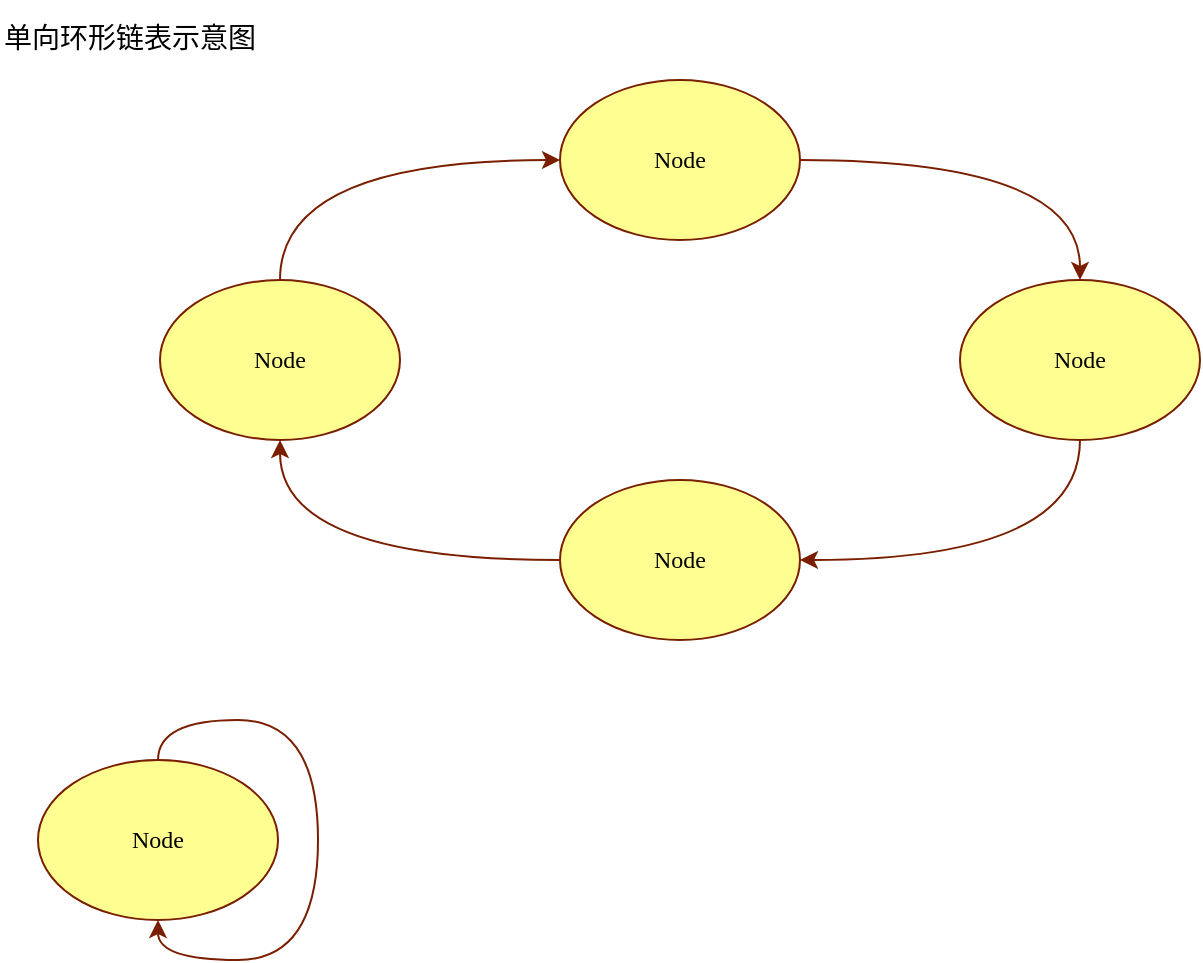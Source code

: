 <mxfile version="15.3.8" type="device" pages="3"><diagram id="kP-9-1ylb__ew8-qWJrG" name="第 1 页"><mxGraphModel dx="786" dy="580" grid="0" gridSize="10" guides="1" tooltips="1" connect="1" arrows="1" fold="1" page="1" pageScale="1" pageWidth="400000" pageHeight="400000" math="0" shadow="0"><root><mxCell id="0"/><mxCell id="1" parent="0"/><mxCell id="DASXPJtAOIXakPWjFo9H-1" value="单向环形链表示意图" style="text;html=1;strokeColor=none;fillColor=none;align=center;verticalAlign=middle;whiteSpace=wrap;rounded=0;fontSize=14;fontFamily=Garamond;" vertex="1" parent="1"><mxGeometry x="120" y="40" width="130" height="40" as="geometry"/></mxCell><mxCell id="DASXPJtAOIXakPWjFo9H-6" style="edgeStyle=orthogonalEdgeStyle;rounded=0;orthogonalLoop=1;jettySize=auto;html=1;exitX=1;exitY=0.5;exitDx=0;exitDy=0;curved=1;strokeColor=#7A1E00;" edge="1" parent="1" source="DASXPJtAOIXakPWjFo9H-2" target="DASXPJtAOIXakPWjFo9H-4"><mxGeometry relative="1" as="geometry"/></mxCell><mxCell id="DASXPJtAOIXakPWjFo9H-2" value="Node" style="ellipse;whiteSpace=wrap;html=1;fillColor=#FFFF91;strokeColor=#7A1E00;fontFamily=Garamond;" vertex="1" parent="1"><mxGeometry x="400" y="80" width="120" height="80" as="geometry"/></mxCell><mxCell id="DASXPJtAOIXakPWjFo9H-8" style="edgeStyle=orthogonalEdgeStyle;curved=1;rounded=0;orthogonalLoop=1;jettySize=auto;html=1;exitX=0;exitY=0.5;exitDx=0;exitDy=0;strokeColor=#7A1E00;" edge="1" parent="1" source="DASXPJtAOIXakPWjFo9H-3" target="DASXPJtAOIXakPWjFo9H-5"><mxGeometry relative="1" as="geometry"/></mxCell><mxCell id="DASXPJtAOIXakPWjFo9H-3" value="Node" style="ellipse;whiteSpace=wrap;html=1;strokeColor=#7A1E00;fillColor=#FFFF91;fontFamily=Garamond;" vertex="1" parent="1"><mxGeometry x="400" y="280" width="120" height="80" as="geometry"/></mxCell><mxCell id="DASXPJtAOIXakPWjFo9H-7" style="edgeStyle=orthogonalEdgeStyle;curved=1;rounded=0;orthogonalLoop=1;jettySize=auto;html=1;exitX=0.5;exitY=1;exitDx=0;exitDy=0;entryX=1;entryY=0.5;entryDx=0;entryDy=0;strokeColor=#7A1E00;" edge="1" parent="1" source="DASXPJtAOIXakPWjFo9H-4" target="DASXPJtAOIXakPWjFo9H-3"><mxGeometry relative="1" as="geometry"/></mxCell><mxCell id="DASXPJtAOIXakPWjFo9H-4" value="Node" style="ellipse;whiteSpace=wrap;html=1;strokeColor=#7A1E00;fillColor=#FFFF91;fontFamily=Garamond;" vertex="1" parent="1"><mxGeometry x="600" y="180" width="120" height="80" as="geometry"/></mxCell><mxCell id="DASXPJtAOIXakPWjFo9H-9" style="edgeStyle=orthogonalEdgeStyle;curved=1;rounded=0;orthogonalLoop=1;jettySize=auto;html=1;exitX=0.5;exitY=0;exitDx=0;exitDy=0;entryX=0;entryY=0.5;entryDx=0;entryDy=0;strokeColor=#7A1E00;" edge="1" parent="1" source="DASXPJtAOIXakPWjFo9H-5" target="DASXPJtAOIXakPWjFo9H-2"><mxGeometry relative="1" as="geometry"/></mxCell><mxCell id="DASXPJtAOIXakPWjFo9H-5" value="Node" style="ellipse;whiteSpace=wrap;html=1;strokeColor=#7A1E00;fillColor=#FFFF91;fontFamily=Garamond;" vertex="1" parent="1"><mxGeometry x="200" y="180" width="120" height="80" as="geometry"/></mxCell><mxCell id="DASXPJtAOIXakPWjFo9H-11" value="Node" style="ellipse;whiteSpace=wrap;html=1;fontFamily=Garamond;strokeColor=#7A1E00;fillColor=#FFFF91;" vertex="1" parent="1"><mxGeometry x="139" y="420" width="120" height="80" as="geometry"/></mxCell><mxCell id="DASXPJtAOIXakPWjFo9H-12" style="edgeStyle=orthogonalEdgeStyle;curved=1;rounded=0;orthogonalLoop=1;jettySize=auto;html=1;exitX=0.5;exitY=0;exitDx=0;exitDy=0;entryX=0.5;entryY=1;entryDx=0;entryDy=0;fontFamily=Garamond;fontSize=14;strokeColor=#7A1E00;" edge="1" parent="1" source="DASXPJtAOIXakPWjFo9H-11" target="DASXPJtAOIXakPWjFo9H-11"><mxGeometry relative="1" as="geometry"/></mxCell></root></mxGraphModel></diagram><diagram id="ri3KMw7lg4aXNPgGnpS7" name="第 2 页"><mxGraphModel dx="1426" dy="860" grid="0" gridSize="10" guides="1" tooltips="1" connect="1" arrows="1" fold="1" page="1" pageScale="1" pageWidth="400000" pageHeight="400000" math="0" shadow="0"><root><mxCell id="8ckudTStWwjuD9f-bau2-0"/><mxCell id="8ckudTStWwjuD9f-bau2-1" parent="8ckudTStWwjuD9f-bau2-0"/><mxCell id="UItZZjdyv5B0Q1JnfTn9-14" value="" style="swimlane;startSize=0;fontFamily=Garamond;strokeColor=#7A1E00;fillColor=#FFFF91;html=1;" vertex="1" parent="8ckudTStWwjuD9f-bau2-1"><mxGeometry x="360" y="440" width="520" height="280" as="geometry"><mxRectangle x="440" y="40" width="50" height="40" as="alternateBounds"/></mxGeometry></mxCell><mxCell id="UItZZjdyv5B0Q1JnfTn9-28" value="" style="edgeStyle=none;rounded=0;orthogonalLoop=1;jettySize=auto;html=1;exitX=1;exitY=0.5;exitDx=0;exitDy=0;fontFamily=Garamond;fontSize=14;strokeColor=#7A1E00;" edge="1" parent="UItZZjdyv5B0Q1JnfTn9-14" source="UItZZjdyv5B0Q1JnfTn9-15" target="UItZZjdyv5B0Q1JnfTn9-26"><mxGeometry relative="1" as="geometry"/></mxCell><mxCell id="UItZZjdyv5B0Q1JnfTn9-15" value="Node1" style="ellipse;whiteSpace=wrap;html=1;fontFamily=Garamond;strokeColor=#7A1E00;fillColor=#FFFF91;" vertex="1" parent="UItZZjdyv5B0Q1JnfTn9-14"><mxGeometry x="40" y="140" width="120" height="80" as="geometry"/></mxCell><mxCell id="UItZZjdyv5B0Q1JnfTn9-17" style="rounded=0;orthogonalLoop=1;jettySize=auto;html=1;exitX=0.5;exitY=1;exitDx=0;exitDy=0;entryX=0;entryY=0;entryDx=0;entryDy=0;fontFamily=Garamond;fontSize=14;strokeColor=#7A1E00;" edge="1" parent="UItZZjdyv5B0Q1JnfTn9-14" source="UItZZjdyv5B0Q1JnfTn9-18" target="UItZZjdyv5B0Q1JnfTn9-15"><mxGeometry relative="1" as="geometry"/></mxCell><mxCell id="UItZZjdyv5B0Q1JnfTn9-18" value="first" style="text;html=1;strokeColor=none;fillColor=none;align=center;verticalAlign=middle;whiteSpace=wrap;rounded=0;fontFamily=Garamond;" vertex="1" parent="UItZZjdyv5B0Q1JnfTn9-14"><mxGeometry x="40" y="50" width="40" height="20" as="geometry"/></mxCell><mxCell id="UItZZjdyv5B0Q1JnfTn9-21" value="step3" style="text;html=1;strokeColor=none;fillColor=none;align=center;verticalAlign=middle;whiteSpace=wrap;rounded=0;fontFamily=Garamond;" vertex="1" parent="UItZZjdyv5B0Q1JnfTn9-14"><mxGeometry x="30" y="10" width="40" height="20" as="geometry"/></mxCell><mxCell id="UItZZjdyv5B0Q1JnfTn9-48" value="1" style="edgeStyle=orthogonalEdgeStyle;curved=1;rounded=0;orthogonalLoop=1;jettySize=auto;html=1;exitX=1;exitY=0.5;exitDx=0;exitDy=0;entryX=0;entryY=0.5;entryDx=0;entryDy=0;fontFamily=Garamond;fontSize=14;strokeColor=#7A1E00;" edge="1" parent="UItZZjdyv5B0Q1JnfTn9-14" source="UItZZjdyv5B0Q1JnfTn9-26" target="UItZZjdyv5B0Q1JnfTn9-47"><mxGeometry relative="1" as="geometry"/></mxCell><mxCell id="UItZZjdyv5B0Q1JnfTn9-26" value="Node2" style="ellipse;whiteSpace=wrap;html=1;fontFamily=Garamond;strokeColor=#7A1E00;fillColor=#FFFF91;" vertex="1" parent="UItZZjdyv5B0Q1JnfTn9-14"><mxGeometry x="200" y="140" width="120" height="80" as="geometry"/></mxCell><mxCell id="UItZZjdyv5B0Q1JnfTn9-29" style="rounded=0;orthogonalLoop=1;jettySize=auto;html=1;exitX=0.25;exitY=1;exitDx=0;exitDy=0;fontFamily=Garamond;fontSize=14;strokeColor=#7A1E00;" edge="1" parent="UItZZjdyv5B0Q1JnfTn9-14" source="UItZZjdyv5B0Q1JnfTn9-30"><mxGeometry relative="1" as="geometry"><mxPoint x="423.073" y="140.002" as="targetPoint"/></mxGeometry></mxCell><mxCell id="UItZZjdyv5B0Q1JnfTn9-49" style="edgeStyle=orthogonalEdgeStyle;curved=1;rounded=0;orthogonalLoop=1;jettySize=auto;html=1;exitX=1;exitY=0.5;exitDx=0;exitDy=0;entryX=0.5;entryY=1;entryDx=0;entryDy=0;fontFamily=Garamond;fontSize=14;strokeColor=#7A1E00;" edge="1" parent="UItZZjdyv5B0Q1JnfTn9-14" source="UItZZjdyv5B0Q1JnfTn9-47" target="UItZZjdyv5B0Q1JnfTn9-15"><mxGeometry relative="1" as="geometry"><Array as="points"><mxPoint x="500" y="180"/><mxPoint x="500" y="270"/><mxPoint x="100" y="270"/></Array></mxGeometry></mxCell><mxCell id="UItZZjdyv5B0Q1JnfTn9-47" value="Node3" style="ellipse;whiteSpace=wrap;html=1;fontFamily=Garamond;strokeColor=#7A1E00;fillColor=#FFFF91;" vertex="1" parent="UItZZjdyv5B0Q1JnfTn9-14"><mxGeometry x="360" y="140" width="120" height="80" as="geometry"/></mxCell><mxCell id="UItZZjdyv5B0Q1JnfTn9-30" value="currentNode" style="text;html=1;strokeColor=none;fillColor=none;align=center;verticalAlign=middle;whiteSpace=wrap;rounded=0;fontFamily=Garamond;" vertex="1" parent="UItZZjdyv5B0Q1JnfTn9-14"><mxGeometry x="420" y="29.95" width="40" height="20" as="geometry"/></mxCell><mxCell id="UItZZjdyv5B0Q1JnfTn9-33" value="2" style="endArrow=classic;html=1;fontFamily=Garamond;fontSize=14;strokeColor=#7A1E00;dashed=1;" edge="1" parent="UItZZjdyv5B0Q1JnfTn9-14"><mxGeometry width="50" height="50" relative="1" as="geometry"><mxPoint x="310" y="85" as="sourcePoint"/><mxPoint x="430" y="80" as="targetPoint"/></mxGeometry></mxCell><mxCell id="UItZZjdyv5B0Q1JnfTn9-25" value="temp" style="text;html=1;strokeColor=none;fillColor=none;align=center;verticalAlign=middle;whiteSpace=wrap;rounded=0;fontFamily=Garamond;" vertex="1" parent="UItZZjdyv5B0Q1JnfTn9-14"><mxGeometry x="420" y="190" width="40" height="20" as="geometry"/></mxCell><mxCell id="UItZZjdyv5B0Q1JnfTn9-8" value="" style="swimlane;startSize=0;fontFamily=Garamond;strokeColor=#7A1E00;fillColor=#FFFF91;html=1;" vertex="1" parent="8ckudTStWwjuD9f-bau2-1"><mxGeometry x="40" y="40" width="280" height="280" as="geometry"><mxRectangle x="40" y="40" width="50" height="40" as="alternateBounds"/></mxGeometry></mxCell><mxCell id="UItZZjdyv5B0Q1JnfTn9-0" value="Node1" style="ellipse;whiteSpace=wrap;html=1;fontFamily=Garamond;strokeColor=#7A1E00;fillColor=#FFFF91;" vertex="1" parent="UItZZjdyv5B0Q1JnfTn9-8"><mxGeometry x="40" y="140" width="120" height="80" as="geometry"/></mxCell><mxCell id="UItZZjdyv5B0Q1JnfTn9-6" style="edgeStyle=orthogonalEdgeStyle;curved=1;rounded=0;orthogonalLoop=1;jettySize=auto;html=1;exitX=1;exitY=0;exitDx=0;exitDy=0;fontFamily=Garamond;fontSize=14;strokeColor=#7A1E00;entryX=0.5;entryY=1;entryDx=0;entryDy=0;" edge="1" parent="UItZZjdyv5B0Q1JnfTn9-8" source="UItZZjdyv5B0Q1JnfTn9-0" target="UItZZjdyv5B0Q1JnfTn9-0"><mxGeometry relative="1" as="geometry"><mxPoint x="240" y="210" as="targetPoint"/><Array as="points"><mxPoint x="182" y="100"/><mxPoint x="260" y="100"/><mxPoint x="260" y="220"/><mxPoint x="140" y="220"/></Array></mxGeometry></mxCell><mxCell id="UItZZjdyv5B0Q1JnfTn9-9" style="rounded=0;orthogonalLoop=1;jettySize=auto;html=1;exitX=0.5;exitY=1;exitDx=0;exitDy=0;entryX=0;entryY=0;entryDx=0;entryDy=0;fontFamily=Garamond;fontSize=14;strokeColor=#7A1E00;" edge="1" parent="UItZZjdyv5B0Q1JnfTn9-8" source="UItZZjdyv5B0Q1JnfTn9-2" target="UItZZjdyv5B0Q1JnfTn9-0"><mxGeometry relative="1" as="geometry"/></mxCell><mxCell id="UItZZjdyv5B0Q1JnfTn9-2" value="first" style="text;html=1;strokeColor=none;fillColor=none;align=center;verticalAlign=middle;whiteSpace=wrap;rounded=0;fontFamily=Garamond;" vertex="1" parent="UItZZjdyv5B0Q1JnfTn9-8"><mxGeometry x="40" y="50" width="40" height="20" as="geometry"/></mxCell><mxCell id="UItZZjdyv5B0Q1JnfTn9-10" style="rounded=0;orthogonalLoop=1;jettySize=auto;html=1;exitX=0.25;exitY=1;exitDx=0;exitDy=0;fontFamily=Garamond;fontSize=14;strokeColor=#7A1E00;" edge="1" parent="UItZZjdyv5B0Q1JnfTn9-8" source="UItZZjdyv5B0Q1JnfTn9-5" target="UItZZjdyv5B0Q1JnfTn9-0"><mxGeometry relative="1" as="geometry"/></mxCell><mxCell id="UItZZjdyv5B0Q1JnfTn9-5" value="currentNode" style="text;html=1;strokeColor=none;fillColor=none;align=center;verticalAlign=middle;whiteSpace=wrap;rounded=0;fontFamily=Garamond;" vertex="1" parent="UItZZjdyv5B0Q1JnfTn9-8"><mxGeometry x="100" y="30" width="40" height="20" as="geometry"/></mxCell><mxCell id="UItZZjdyv5B0Q1JnfTn9-11" value="step1" style="text;html=1;strokeColor=none;fillColor=none;align=center;verticalAlign=middle;whiteSpace=wrap;rounded=0;fontFamily=Garamond;" vertex="1" parent="UItZZjdyv5B0Q1JnfTn9-8"><mxGeometry x="30" y="10" width="40" height="20" as="geometry"/></mxCell><mxCell id="UItZZjdyv5B0Q1JnfTn9-24" value="temp" style="text;html=1;strokeColor=none;fillColor=none;align=center;verticalAlign=middle;whiteSpace=wrap;rounded=0;fontFamily=Garamond;" vertex="1" parent="UItZZjdyv5B0Q1JnfTn9-8"><mxGeometry x="100" y="190" width="40" height="20" as="geometry"/></mxCell><mxCell id="UItZZjdyv5B0Q1JnfTn9-35" value="" style="swimlane;startSize=0;fontFamily=Garamond;strokeColor=#7A1E00;fillColor=#FFFF91;html=1;" vertex="1" parent="8ckudTStWwjuD9f-bau2-1"><mxGeometry x="450" y="50" width="520" height="280" as="geometry"><mxRectangle x="440" y="40" width="50" height="40" as="alternateBounds"/></mxGeometry></mxCell><mxCell id="UItZZjdyv5B0Q1JnfTn9-36" value="1" style="edgeStyle=none;rounded=0;orthogonalLoop=1;jettySize=auto;html=1;exitX=1;exitY=0.5;exitDx=0;exitDy=0;fontFamily=Garamond;fontSize=14;strokeColor=#7A1E00;" edge="1" parent="UItZZjdyv5B0Q1JnfTn9-35" source="UItZZjdyv5B0Q1JnfTn9-37" target="UItZZjdyv5B0Q1JnfTn9-42"><mxGeometry relative="1" as="geometry"/></mxCell><mxCell id="UItZZjdyv5B0Q1JnfTn9-37" value="Node1" style="ellipse;whiteSpace=wrap;html=1;fontFamily=Garamond;strokeColor=#7A1E00;fillColor=#FFFF91;" vertex="1" parent="UItZZjdyv5B0Q1JnfTn9-35"><mxGeometry x="40" y="140" width="120" height="80" as="geometry"/></mxCell><mxCell id="UItZZjdyv5B0Q1JnfTn9-38" style="rounded=0;orthogonalLoop=1;jettySize=auto;html=1;exitX=0.5;exitY=1;exitDx=0;exitDy=0;entryX=0;entryY=0;entryDx=0;entryDy=0;fontFamily=Garamond;fontSize=14;strokeColor=#7A1E00;" edge="1" parent="UItZZjdyv5B0Q1JnfTn9-35" source="UItZZjdyv5B0Q1JnfTn9-39" target="UItZZjdyv5B0Q1JnfTn9-37"><mxGeometry relative="1" as="geometry"/></mxCell><mxCell id="UItZZjdyv5B0Q1JnfTn9-39" value="first" style="text;html=1;strokeColor=none;fillColor=none;align=center;verticalAlign=middle;whiteSpace=wrap;rounded=0;fontFamily=Garamond;" vertex="1" parent="UItZZjdyv5B0Q1JnfTn9-35"><mxGeometry x="40" y="50" width="40" height="20" as="geometry"/></mxCell><mxCell id="UItZZjdyv5B0Q1JnfTn9-40" value="step2" style="text;html=1;strokeColor=none;fillColor=none;align=center;verticalAlign=middle;whiteSpace=wrap;rounded=0;fontFamily=Garamond;" vertex="1" parent="UItZZjdyv5B0Q1JnfTn9-35"><mxGeometry x="30" y="10" width="40" height="20" as="geometry"/></mxCell><mxCell id="UItZZjdyv5B0Q1JnfTn9-41" value="3" style="edgeStyle=orthogonalEdgeStyle;rounded=0;orthogonalLoop=1;jettySize=auto;html=1;exitX=1;exitY=0.5;exitDx=0;exitDy=0;entryX=0.45;entryY=1.05;entryDx=0;entryDy=0;entryPerimeter=0;fontFamily=Garamond;fontSize=14;strokeColor=#7A1E00;curved=1;" edge="1" parent="UItZZjdyv5B0Q1JnfTn9-35" source="UItZZjdyv5B0Q1JnfTn9-42" target="UItZZjdyv5B0Q1JnfTn9-37"><mxGeometry relative="1" as="geometry"><Array as="points"><mxPoint x="360" y="180"/><mxPoint x="360" y="250"/><mxPoint x="94" y="250"/></Array></mxGeometry></mxCell><mxCell id="UItZZjdyv5B0Q1JnfTn9-42" value="Node2" style="ellipse;whiteSpace=wrap;html=1;fontFamily=Garamond;strokeColor=#7A1E00;fillColor=#FFFF91;" vertex="1" parent="UItZZjdyv5B0Q1JnfTn9-35"><mxGeometry x="200" y="140" width="120" height="80" as="geometry"/></mxCell><mxCell id="UItZZjdyv5B0Q1JnfTn9-43" value="temp" style="text;html=1;strokeColor=none;fillColor=none;align=center;verticalAlign=middle;whiteSpace=wrap;rounded=0;fontFamily=Garamond;" vertex="1" parent="UItZZjdyv5B0Q1JnfTn9-35"><mxGeometry x="260" y="190" width="40" height="20" as="geometry"/></mxCell><mxCell id="UItZZjdyv5B0Q1JnfTn9-44" style="rounded=0;orthogonalLoop=1;jettySize=auto;html=1;exitX=0.25;exitY=1;exitDx=0;exitDy=0;fontFamily=Garamond;fontSize=14;strokeColor=#7A1E00;" edge="1" parent="UItZZjdyv5B0Q1JnfTn9-35" source="UItZZjdyv5B0Q1JnfTn9-45"><mxGeometry relative="1" as="geometry"><mxPoint x="273.073" y="140.052" as="targetPoint"/></mxGeometry></mxCell><mxCell id="UItZZjdyv5B0Q1JnfTn9-45" value="currentNode" style="text;html=1;strokeColor=none;fillColor=none;align=center;verticalAlign=middle;whiteSpace=wrap;rounded=0;fontFamily=Garamond;" vertex="1" parent="UItZZjdyv5B0Q1JnfTn9-35"><mxGeometry x="270" y="30" width="40" height="20" as="geometry"/></mxCell><mxCell id="UItZZjdyv5B0Q1JnfTn9-46" value="2" style="endArrow=classic;html=1;fontFamily=Garamond;fontSize=14;strokeColor=#7A1E00;dashed=1;" edge="1" parent="UItZZjdyv5B0Q1JnfTn9-35"><mxGeometry width="50" height="50" relative="1" as="geometry"><mxPoint x="150" y="85" as="sourcePoint"/><mxPoint x="270" y="80" as="targetPoint"/></mxGeometry></mxCell></root></mxGraphModel></diagram><diagram id="8sWA9DROHjf17lUAxtpt" name="第 3 页"><mxGraphModel dx="1426" dy="860" grid="0" gridSize="10" guides="1" tooltips="1" connect="1" arrows="1" fold="1" page="1" pageScale="1" pageWidth="400000" pageHeight="400000" math="0" shadow="0"><root><mxCell id="5WlRGCfA_iyJbUAt_IlX-0"/><mxCell id="5WlRGCfA_iyJbUAt_IlX-1" parent="5WlRGCfA_iyJbUAt_IlX-0"/><mxCell id="5WlRGCfA_iyJbUAt_IlX-2" value="" style="swimlane;startSize=0;fontFamily=Garamond;strokeColor=#7A1E00;fillColor=#FFFF91;html=1;" vertex="1" parent="5WlRGCfA_iyJbUAt_IlX-1"><mxGeometry x="80" y="160" width="600" height="360" as="geometry"><mxRectangle x="80" y="40" width="50" height="40" as="alternateBounds"/></mxGeometry></mxCell><mxCell id="5WlRGCfA_iyJbUAt_IlX-7" value="step1" style="text;html=1;strokeColor=none;fillColor=none;align=center;verticalAlign=middle;whiteSpace=wrap;rounded=0;fontFamily=Garamond;" vertex="1" parent="5WlRGCfA_iyJbUAt_IlX-2"><mxGeometry x="30" y="10" width="40" height="20" as="geometry"/></mxCell><mxCell id="5WlRGCfA_iyJbUAt_IlX-48" value="" style="group" vertex="1" connectable="0" parent="5WlRGCfA_iyJbUAt_IlX-2"><mxGeometry x="80" y="80" width="440" height="220" as="geometry"/></mxCell><mxCell id="5WlRGCfA_iyJbUAt_IlX-4" value="Node1" style="ellipse;whiteSpace=wrap;html=1;fontFamily=Garamond;strokeColor=#7A1E00;fillColor=#FFFF91;" vertex="1" parent="5WlRGCfA_iyJbUAt_IlX-48"><mxGeometry width="120" height="80" as="geometry"/></mxCell><mxCell id="5WlRGCfA_iyJbUAt_IlX-9" value="Node2" style="ellipse;whiteSpace=wrap;html=1;fontFamily=Garamond;strokeColor=#7A1E00;fillColor=#FFFF91;" vertex="1" parent="5WlRGCfA_iyJbUAt_IlX-48"><mxGeometry x="160" width="120" height="80" as="geometry"/></mxCell><mxCell id="5WlRGCfA_iyJbUAt_IlX-3" value="" style="edgeStyle=none;rounded=0;orthogonalLoop=1;jettySize=auto;html=1;exitX=1;exitY=0.5;exitDx=0;exitDy=0;fontFamily=Garamond;fontSize=14;strokeColor=#7A1E00;" edge="1" parent="5WlRGCfA_iyJbUAt_IlX-48" source="5WlRGCfA_iyJbUAt_IlX-4" target="5WlRGCfA_iyJbUAt_IlX-9"><mxGeometry relative="1" as="geometry"/></mxCell><mxCell id="5WlRGCfA_iyJbUAt_IlX-12" value="Node3" style="ellipse;whiteSpace=wrap;html=1;fontFamily=Garamond;strokeColor=#7A1E00;fillColor=#FFFF91;" vertex="1" parent="5WlRGCfA_iyJbUAt_IlX-48"><mxGeometry x="320" width="120" height="80" as="geometry"/></mxCell><mxCell id="5WlRGCfA_iyJbUAt_IlX-8" value="" style="edgeStyle=orthogonalEdgeStyle;curved=1;rounded=0;orthogonalLoop=1;jettySize=auto;html=1;exitX=1;exitY=0.5;exitDx=0;exitDy=0;entryX=0;entryY=0.5;entryDx=0;entryDy=0;fontFamily=Garamond;fontSize=14;strokeColor=#7A1E00;" edge="1" parent="5WlRGCfA_iyJbUAt_IlX-48" source="5WlRGCfA_iyJbUAt_IlX-9" target="5WlRGCfA_iyJbUAt_IlX-12"><mxGeometry relative="1" as="geometry"/></mxCell><mxCell id="5WlRGCfA_iyJbUAt_IlX-20" style="edgeStyle=orthogonalEdgeStyle;curved=1;rounded=0;orthogonalLoop=1;jettySize=auto;html=1;exitX=0;exitY=0.5;exitDx=0;exitDy=0;entryX=0;entryY=0.5;entryDx=0;entryDy=0;fontFamily=Garamond;fontSize=14;strokeColor=#7A1E00;" edge="1" parent="5WlRGCfA_iyJbUAt_IlX-48" source="5WlRGCfA_iyJbUAt_IlX-17" target="5WlRGCfA_iyJbUAt_IlX-4"><mxGeometry relative="1" as="geometry"/></mxCell><mxCell id="5WlRGCfA_iyJbUAt_IlX-17" value="&lt;span&gt;Node5&lt;/span&gt;" style="ellipse;whiteSpace=wrap;html=1;fontFamily=Garamond;strokeColor=#7A1E00;fillColor=#FFFF91;" vertex="1" parent="5WlRGCfA_iyJbUAt_IlX-48"><mxGeometry x="40" y="140" width="120" height="80" as="geometry"/></mxCell><mxCell id="5WlRGCfA_iyJbUAt_IlX-19" style="edgeStyle=orthogonalEdgeStyle;curved=1;rounded=0;orthogonalLoop=1;jettySize=auto;html=1;exitX=0;exitY=0.5;exitDx=0;exitDy=0;entryX=1;entryY=0.5;entryDx=0;entryDy=0;fontFamily=Garamond;fontSize=14;strokeColor=#7A1E00;" edge="1" parent="5WlRGCfA_iyJbUAt_IlX-48" source="5WlRGCfA_iyJbUAt_IlX-16" target="5WlRGCfA_iyJbUAt_IlX-17"><mxGeometry relative="1" as="geometry"/></mxCell><mxCell id="5WlRGCfA_iyJbUAt_IlX-16" value="&lt;span&gt;Node4&lt;/span&gt;" style="ellipse;whiteSpace=wrap;html=1;fontFamily=Garamond;strokeColor=#7A1E00;fillColor=#FFFF91;" vertex="1" parent="5WlRGCfA_iyJbUAt_IlX-48"><mxGeometry x="280" y="140" width="120" height="80" as="geometry"/></mxCell><mxCell id="5WlRGCfA_iyJbUAt_IlX-18" style="edgeStyle=orthogonalEdgeStyle;curved=1;rounded=0;orthogonalLoop=1;jettySize=auto;html=1;exitX=1;exitY=0.5;exitDx=0;exitDy=0;entryX=1;entryY=0.5;entryDx=0;entryDy=0;fontFamily=Garamond;fontSize=14;strokeColor=#7A1E00;" edge="1" parent="5WlRGCfA_iyJbUAt_IlX-48" source="5WlRGCfA_iyJbUAt_IlX-12" target="5WlRGCfA_iyJbUAt_IlX-16"><mxGeometry relative="1" as="geometry"/></mxCell><mxCell id="5WlRGCfA_iyJbUAt_IlX-51" value="" style="endArrow=classic;html=1;fontFamily=Garamond;fontSize=14;strokeColor=#7A1E00;" edge="1" parent="5WlRGCfA_iyJbUAt_IlX-48"><mxGeometry width="50" height="50" relative="1" as="geometry"><mxPoint y="250" as="sourcePoint"/><mxPoint x="50" y="200" as="targetPoint"/></mxGeometry></mxCell><mxCell id="5WlRGCfA_iyJbUAt_IlX-50" value="" style="endArrow=classic;html=1;fontFamily=Garamond;fontSize=14;strokeColor=#7A1E00;" edge="1" parent="5WlRGCfA_iyJbUAt_IlX-2"><mxGeometry width="50" height="50" relative="1" as="geometry"><mxPoint x="36" y="76" as="sourcePoint"/><mxPoint x="106" y="86" as="targetPoint"/></mxGeometry></mxCell><mxCell id="5WlRGCfA_iyJbUAt_IlX-53" value="helperNode" style="text;html=1;strokeColor=none;fillColor=none;align=center;verticalAlign=middle;whiteSpace=wrap;rounded=0;fontFamily=Garamond;" vertex="1" parent="5WlRGCfA_iyJbUAt_IlX-2"><mxGeometry x="30" y="320" width="40" height="20" as="geometry"/></mxCell><mxCell id="5WlRGCfA_iyJbUAt_IlX-52" value="first" style="text;html=1;strokeColor=none;fillColor=none;align=center;verticalAlign=middle;whiteSpace=wrap;rounded=0;fontFamily=Garamond;" vertex="1" parent="5WlRGCfA_iyJbUAt_IlX-2"><mxGeometry x="30" y="50" width="40" height="20" as="geometry"/></mxCell><mxCell id="5WlRGCfA_iyJbUAt_IlX-58" value="初始状态" style="text;html=1;strokeColor=none;fillColor=none;align=center;verticalAlign=middle;whiteSpace=wrap;rounded=0;fontFamily=Garamond;fontSize=14;" vertex="1" parent="5WlRGCfA_iyJbUAt_IlX-2"><mxGeometry x="80" y="10" width="70" height="20" as="geometry"/></mxCell><mxCell id="5WlRGCfA_iyJbUAt_IlX-35" value="" style="swimlane;startSize=0;fontFamily=Garamond;strokeColor=#7A1E00;fillColor=#FFFF91;html=1;" vertex="1" parent="5WlRGCfA_iyJbUAt_IlX-1"><mxGeometry x="760" y="160" width="600" height="360" as="geometry"><mxRectangle x="760" y="160" width="50" height="40" as="alternateBounds"/></mxGeometry></mxCell><mxCell id="5WlRGCfA_iyJbUAt_IlX-38" value="step2" style="text;html=1;strokeColor=none;fillColor=none;align=center;verticalAlign=middle;whiteSpace=wrap;rounded=0;fontFamily=Garamond;" vertex="1" parent="5WlRGCfA_iyJbUAt_IlX-35"><mxGeometry x="30" y="10" width="40" height="20" as="geometry"/></mxCell><mxCell id="5WlRGCfA_iyJbUAt_IlX-49" value="" style="group" vertex="1" connectable="0" parent="5WlRGCfA_iyJbUAt_IlX-35"><mxGeometry x="80" y="80" width="440" height="220" as="geometry"/></mxCell><mxCell id="5WlRGCfA_iyJbUAt_IlX-37" value="Node1" style="ellipse;whiteSpace=wrap;html=1;fontFamily=Garamond;strokeColor=#7A1E00;fillColor=#FFFF91;" vertex="1" parent="5WlRGCfA_iyJbUAt_IlX-49"><mxGeometry width="120" height="80" as="geometry"/></mxCell><mxCell id="5WlRGCfA_iyJbUAt_IlX-40" value="Node2" style="ellipse;whiteSpace=wrap;html=1;fontFamily=Garamond;strokeColor=#7A1E00;fillColor=#FFFF91;" vertex="1" parent="5WlRGCfA_iyJbUAt_IlX-49"><mxGeometry x="160" width="120" height="80" as="geometry"/></mxCell><mxCell id="5WlRGCfA_iyJbUAt_IlX-36" value="" style="edgeStyle=none;rounded=0;orthogonalLoop=1;jettySize=auto;html=1;exitX=1;exitY=0.5;exitDx=0;exitDy=0;fontFamily=Garamond;fontSize=14;strokeColor=#7A1E00;" edge="1" parent="5WlRGCfA_iyJbUAt_IlX-49" source="5WlRGCfA_iyJbUAt_IlX-37" target="5WlRGCfA_iyJbUAt_IlX-40"><mxGeometry relative="1" as="geometry"/></mxCell><mxCell id="5WlRGCfA_iyJbUAt_IlX-42" value="Node3" style="ellipse;whiteSpace=wrap;html=1;fontFamily=Garamond;strokeColor=#7A1E00;fillColor=#FFFF91;" vertex="1" parent="5WlRGCfA_iyJbUAt_IlX-49"><mxGeometry x="320" width="120" height="80" as="geometry"/></mxCell><mxCell id="5WlRGCfA_iyJbUAt_IlX-39" value="" style="edgeStyle=orthogonalEdgeStyle;curved=1;rounded=0;orthogonalLoop=1;jettySize=auto;html=1;exitX=1;exitY=0.5;exitDx=0;exitDy=0;entryX=0;entryY=0.5;entryDx=0;entryDy=0;fontFamily=Garamond;fontSize=14;strokeColor=#7A1E00;" edge="1" parent="5WlRGCfA_iyJbUAt_IlX-49" source="5WlRGCfA_iyJbUAt_IlX-40" target="5WlRGCfA_iyJbUAt_IlX-42"><mxGeometry relative="1" as="geometry"/></mxCell><mxCell id="5WlRGCfA_iyJbUAt_IlX-43" style="edgeStyle=orthogonalEdgeStyle;curved=1;rounded=0;orthogonalLoop=1;jettySize=auto;html=1;exitX=0;exitY=0.5;exitDx=0;exitDy=0;entryX=0;entryY=0.5;entryDx=0;entryDy=0;fontFamily=Garamond;fontSize=14;strokeColor=#7A1E00;" edge="1" parent="5WlRGCfA_iyJbUAt_IlX-49" source="5WlRGCfA_iyJbUAt_IlX-44" target="5WlRGCfA_iyJbUAt_IlX-37"><mxGeometry relative="1" as="geometry"/></mxCell><mxCell id="5WlRGCfA_iyJbUAt_IlX-44" value="&lt;span&gt;Node5&lt;/span&gt;" style="ellipse;whiteSpace=wrap;html=1;fontFamily=Garamond;strokeColor=#7A1E00;fillColor=#FFFF91;" vertex="1" parent="5WlRGCfA_iyJbUAt_IlX-49"><mxGeometry x="40" y="140" width="120" height="80" as="geometry"/></mxCell><mxCell id="5WlRGCfA_iyJbUAt_IlX-45" style="edgeStyle=orthogonalEdgeStyle;curved=1;rounded=0;orthogonalLoop=1;jettySize=auto;html=1;exitX=0;exitY=0.5;exitDx=0;exitDy=0;entryX=1;entryY=0.5;entryDx=0;entryDy=0;fontFamily=Garamond;fontSize=14;strokeColor=#7A1E00;" edge="1" parent="5WlRGCfA_iyJbUAt_IlX-49" source="5WlRGCfA_iyJbUAt_IlX-46" target="5WlRGCfA_iyJbUAt_IlX-44"><mxGeometry relative="1" as="geometry"/></mxCell><mxCell id="5WlRGCfA_iyJbUAt_IlX-46" value="&lt;span&gt;Node4&lt;/span&gt;" style="ellipse;whiteSpace=wrap;html=1;fontFamily=Garamond;strokeColor=#7A1E00;fillColor=#FFFF91;" vertex="1" parent="5WlRGCfA_iyJbUAt_IlX-49"><mxGeometry x="280" y="140" width="120" height="80" as="geometry"/></mxCell><mxCell id="5WlRGCfA_iyJbUAt_IlX-41" style="edgeStyle=orthogonalEdgeStyle;curved=1;rounded=0;orthogonalLoop=1;jettySize=auto;html=1;exitX=1;exitY=0.5;exitDx=0;exitDy=0;entryX=1;entryY=0.5;entryDx=0;entryDy=0;fontFamily=Garamond;fontSize=14;strokeColor=#7A1E00;" edge="1" parent="5WlRGCfA_iyJbUAt_IlX-49" source="5WlRGCfA_iyJbUAt_IlX-42" target="5WlRGCfA_iyJbUAt_IlX-46"><mxGeometry relative="1" as="geometry"/></mxCell><mxCell id="5WlRGCfA_iyJbUAt_IlX-54" value="" style="endArrow=classic;html=1;fontFamily=Garamond;fontSize=14;strokeColor=#7A1E00;" edge="1" parent="5WlRGCfA_iyJbUAt_IlX-35"><mxGeometry width="50" height="50" relative="1" as="geometry"><mxPoint x="60" y="40" as="sourcePoint"/><mxPoint x="90" y="100" as="targetPoint"/></mxGeometry></mxCell><mxCell id="5WlRGCfA_iyJbUAt_IlX-55" value="" style="endArrow=classic;html=1;fontFamily=Garamond;fontSize=14;strokeColor=#7A1E00;" edge="1" parent="5WlRGCfA_iyJbUAt_IlX-35"><mxGeometry width="50" height="50" relative="1" as="geometry"><mxPoint x="230" y="50" as="sourcePoint"/><mxPoint x="260" y="90" as="targetPoint"/></mxGeometry></mxCell><mxCell id="5WlRGCfA_iyJbUAt_IlX-56" value="first" style="text;html=1;strokeColor=none;fillColor=none;align=center;verticalAlign=middle;whiteSpace=wrap;rounded=0;fontFamily=Garamond;" vertex="1" parent="5WlRGCfA_iyJbUAt_IlX-35"><mxGeometry x="230" y="40" width="40" height="20" as="geometry"/></mxCell><mxCell id="5WlRGCfA_iyJbUAt_IlX-57" value="helperNode" style="text;html=1;strokeColor=none;fillColor=none;align=center;verticalAlign=middle;whiteSpace=wrap;rounded=0;fontFamily=Garamond;" vertex="1" parent="5WlRGCfA_iyJbUAt_IlX-35"><mxGeometry x="70" y="30" width="40" height="20" as="geometry"/></mxCell><mxCell id="5WlRGCfA_iyJbUAt_IlX-60" value="&lt;font color=&quot;#ff0000&quot;&gt;startNo=2&lt;/font&gt;" style="text;html=1;strokeColor=none;fillColor=none;align=center;verticalAlign=middle;whiteSpace=wrap;rounded=0;fontFamily=Garamond;fontSize=14;" vertex="1" parent="5WlRGCfA_iyJbUAt_IlX-35"><mxGeometry x="80" y="10" width="70" height="20" as="geometry"/></mxCell><mxCell id="5WlRGCfA_iyJbUAt_IlX-21" value="从第一个节点开始数，数到2的出圈" style="text;html=1;align=center;verticalAlign=middle;resizable=0;points=[];autosize=1;strokeColor=none;fillColor=none;fontFamily=Garamond;fontSize=20;fontStyle=1" vertex="1" parent="5WlRGCfA_iyJbUAt_IlX-1"><mxGeometry x="560" y="70" width="330" height="30" as="geometry"/></mxCell><mxCell id="5WlRGCfA_iyJbUAt_IlX-61" value="" style="swimlane;startSize=0;fontFamily=Garamond;strokeColor=#7A1E00;fillColor=#FFFF91;html=1;" vertex="1" parent="5WlRGCfA_iyJbUAt_IlX-1"><mxGeometry x="401" y="611" width="600" height="360" as="geometry"><mxRectangle x="760" y="160" width="50" height="40" as="alternateBounds"/></mxGeometry></mxCell><mxCell id="5WlRGCfA_iyJbUAt_IlX-62" value="step3" style="text;html=1;strokeColor=none;fillColor=none;align=center;verticalAlign=middle;whiteSpace=wrap;rounded=0;fontFamily=Garamond;" vertex="1" parent="5WlRGCfA_iyJbUAt_IlX-61"><mxGeometry x="30" y="10" width="40" height="20" as="geometry"/></mxCell><mxCell id="5WlRGCfA_iyJbUAt_IlX-74" value="" style="endArrow=classic;html=1;fontFamily=Garamond;fontSize=14;strokeColor=#7A1E00;" edge="1" parent="5WlRGCfA_iyJbUAt_IlX-61"><mxGeometry width="50" height="50" relative="1" as="geometry"><mxPoint x="275" y="20" as="sourcePoint"/><mxPoint x="305" y="80" as="targetPoint"/></mxGeometry></mxCell><mxCell id="5WlRGCfA_iyJbUAt_IlX-77" value="helperNode" style="text;html=1;strokeColor=none;fillColor=none;align=center;verticalAlign=middle;whiteSpace=wrap;rounded=0;fontFamily=Garamond;" vertex="1" parent="5WlRGCfA_iyJbUAt_IlX-61"><mxGeometry x="285" y="10" width="40" height="20" as="geometry"/></mxCell><mxCell id="5WlRGCfA_iyJbUAt_IlX-78" value="startNo=2，&lt;font color=&quot;#ff0000&quot;&gt;countNo=2&lt;/font&gt;" style="text;html=1;strokeColor=none;fillColor=none;align=center;verticalAlign=middle;whiteSpace=wrap;rounded=0;fontFamily=Garamond;fontSize=14;" vertex="1" parent="5WlRGCfA_iyJbUAt_IlX-61"><mxGeometry x="80" y="10" width="170" height="20" as="geometry"/></mxCell><mxCell id="5WlRGCfA_iyJbUAt_IlX-79" value="" style="endArrow=classic;html=1;fontFamily=Garamond;fontSize=14;strokeColor=#7A1E00;" edge="1" parent="5WlRGCfA_iyJbUAt_IlX-61"><mxGeometry width="50" height="50" relative="1" as="geometry"><mxPoint x="530" y="40" as="sourcePoint"/><mxPoint x="500" y="90" as="targetPoint"/></mxGeometry></mxCell><mxCell id="5WlRGCfA_iyJbUAt_IlX-80" value="delNode" style="text;html=1;strokeColor=none;fillColor=none;align=center;verticalAlign=middle;whiteSpace=wrap;rounded=0;fontFamily=Garamond;fontSize=14;" vertex="1" parent="5WlRGCfA_iyJbUAt_IlX-61"><mxGeometry x="510" y="20" width="50" height="20" as="geometry"/></mxCell><mxCell id="5WlRGCfA_iyJbUAt_IlX-64" value="Node1" style="ellipse;whiteSpace=wrap;html=1;fontFamily=Garamond;strokeColor=#7A1E00;fillColor=#FFFF91;" vertex="1" parent="5WlRGCfA_iyJbUAt_IlX-61"><mxGeometry x="80" y="80" width="120" height="80" as="geometry"/></mxCell><mxCell id="5WlRGCfA_iyJbUAt_IlX-81" style="edgeStyle=orthogonalEdgeStyle;curved=1;rounded=0;orthogonalLoop=1;jettySize=auto;html=1;exitX=1;exitY=0.5;exitDx=0;exitDy=0;entryX=0;entryY=0;entryDx=0;entryDy=0;fontFamily=Garamond;fontSize=14;strokeColor=#7A1E00;" edge="1" parent="5WlRGCfA_iyJbUAt_IlX-61" source="5WlRGCfA_iyJbUAt_IlX-65" target="5WlRGCfA_iyJbUAt_IlX-72"><mxGeometry relative="1" as="geometry"/></mxCell><mxCell id="5WlRGCfA_iyJbUAt_IlX-65" value="Node2" style="ellipse;whiteSpace=wrap;html=1;fontFamily=Garamond;strokeColor=#7A1E00;fillColor=#FFFF91;" vertex="1" parent="5WlRGCfA_iyJbUAt_IlX-61"><mxGeometry x="240" y="80" width="120" height="80" as="geometry"/></mxCell><mxCell id="5WlRGCfA_iyJbUAt_IlX-66" value="" style="edgeStyle=none;rounded=0;orthogonalLoop=1;jettySize=auto;html=1;exitX=1;exitY=0.5;exitDx=0;exitDy=0;fontFamily=Garamond;fontSize=14;strokeColor=#7A1E00;" edge="1" parent="5WlRGCfA_iyJbUAt_IlX-61" source="5WlRGCfA_iyJbUAt_IlX-64" target="5WlRGCfA_iyJbUAt_IlX-65"><mxGeometry x="840" y="680" as="geometry"/></mxCell><mxCell id="5WlRGCfA_iyJbUAt_IlX-67" value="Node3" style="ellipse;whiteSpace=wrap;html=1;fontFamily=Garamond;strokeColor=#7A1E00;fillColor=#FFFF91;" vertex="1" parent="5WlRGCfA_iyJbUAt_IlX-61"><mxGeometry x="400" y="80" width="120" height="80" as="geometry"/></mxCell><mxCell id="5WlRGCfA_iyJbUAt_IlX-69" style="edgeStyle=orthogonalEdgeStyle;curved=1;rounded=0;orthogonalLoop=1;jettySize=auto;html=1;exitX=0;exitY=0.5;exitDx=0;exitDy=0;entryX=0;entryY=0.5;entryDx=0;entryDy=0;fontFamily=Garamond;fontSize=14;strokeColor=#7A1E00;" edge="1" parent="5WlRGCfA_iyJbUAt_IlX-61" source="5WlRGCfA_iyJbUAt_IlX-70" target="5WlRGCfA_iyJbUAt_IlX-64"><mxGeometry x="840" y="680" as="geometry"/></mxCell><mxCell id="5WlRGCfA_iyJbUAt_IlX-70" value="&lt;span&gt;Node5&lt;/span&gt;" style="ellipse;whiteSpace=wrap;html=1;fontFamily=Garamond;strokeColor=#7A1E00;fillColor=#FFFF91;" vertex="1" parent="5WlRGCfA_iyJbUAt_IlX-61"><mxGeometry x="120" y="220" width="120" height="80" as="geometry"/></mxCell><mxCell id="5WlRGCfA_iyJbUAt_IlX-71" style="edgeStyle=orthogonalEdgeStyle;curved=1;rounded=0;orthogonalLoop=1;jettySize=auto;html=1;exitX=0;exitY=0.5;exitDx=0;exitDy=0;entryX=1;entryY=0.5;entryDx=0;entryDy=0;fontFamily=Garamond;fontSize=14;strokeColor=#7A1E00;" edge="1" parent="5WlRGCfA_iyJbUAt_IlX-61" source="5WlRGCfA_iyJbUAt_IlX-72" target="5WlRGCfA_iyJbUAt_IlX-70"><mxGeometry x="840" y="680" as="geometry"/></mxCell><mxCell id="5WlRGCfA_iyJbUAt_IlX-72" value="&lt;span&gt;Node4&lt;/span&gt;" style="ellipse;whiteSpace=wrap;html=1;fontFamily=Garamond;strokeColor=#7A1E00;fillColor=#FFFF91;" vertex="1" parent="5WlRGCfA_iyJbUAt_IlX-61"><mxGeometry x="360" y="220" width="120" height="80" as="geometry"/></mxCell><mxCell id="5WlRGCfA_iyJbUAt_IlX-73" style="edgeStyle=orthogonalEdgeStyle;curved=1;rounded=0;orthogonalLoop=1;jettySize=auto;html=1;exitX=1;exitY=0.5;exitDx=0;exitDy=0;entryX=1;entryY=0.5;entryDx=0;entryDy=0;fontFamily=Garamond;fontSize=14;strokeColor=#7A1E00;" edge="1" parent="5WlRGCfA_iyJbUAt_IlX-61" source="5WlRGCfA_iyJbUAt_IlX-67" target="5WlRGCfA_iyJbUAt_IlX-72"><mxGeometry x="840" y="680" as="geometry"/></mxCell><mxCell id="5WlRGCfA_iyJbUAt_IlX-76" value="first" style="text;html=1;strokeColor=none;fillColor=none;align=center;verticalAlign=middle;whiteSpace=wrap;rounded=0;fontFamily=Garamond;" vertex="1" parent="5WlRGCfA_iyJbUAt_IlX-61"><mxGeometry x="410" y="170" width="40" height="20" as="geometry"/></mxCell><mxCell id="5WlRGCfA_iyJbUAt_IlX-75" value="" style="endArrow=classic;html=1;fontFamily=Garamond;fontSize=14;strokeColor=#7A1E00;" edge="1" parent="5WlRGCfA_iyJbUAt_IlX-61"><mxGeometry x="840" y="680" width="50" height="50" as="geometry"><mxPoint x="410" y="180" as="sourcePoint"/><mxPoint x="440" y="220" as="targetPoint"/></mxGeometry></mxCell></root></mxGraphModel></diagram></mxfile>